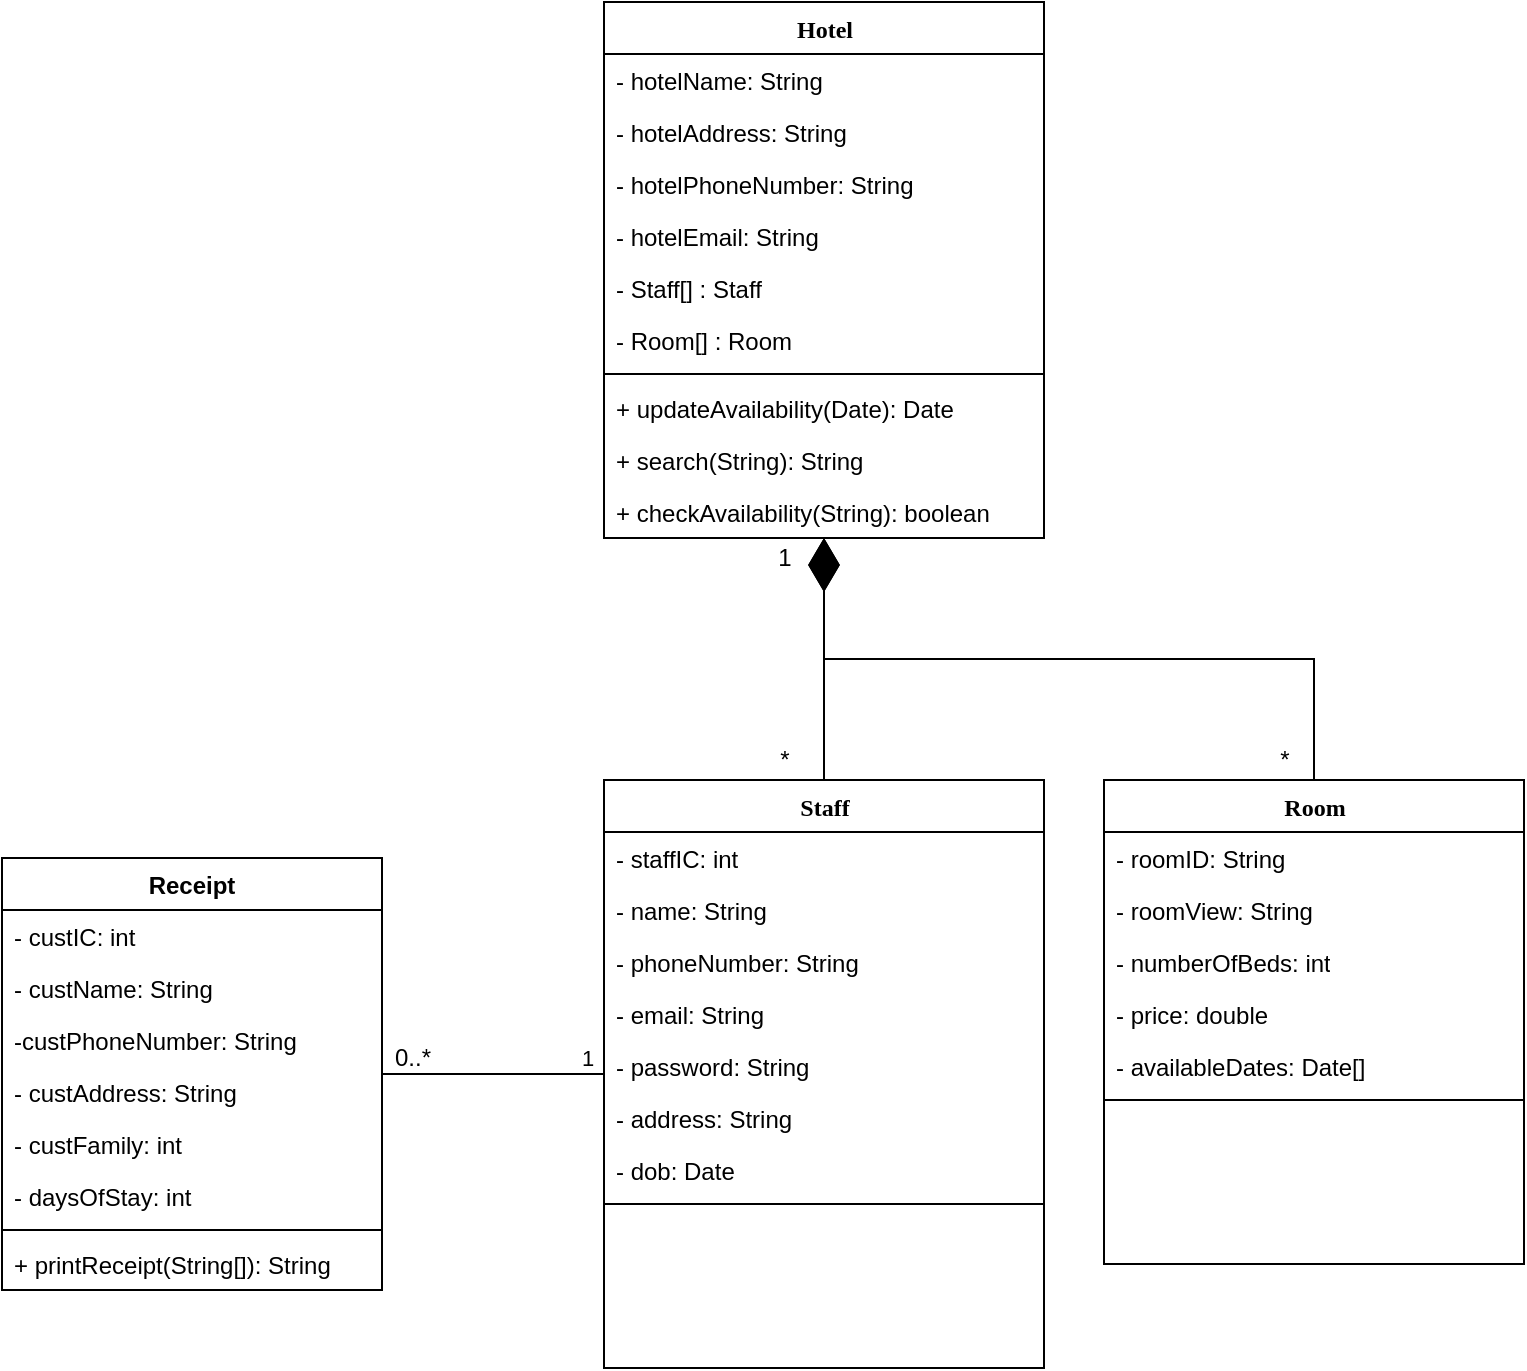 <mxfile version="16.5.1" type="device"><diagram name="Class Diagram" id="9f46799a-70d6-7492-0946-bef42562c5a5"><mxGraphModel dx="1280" dy="786" grid="1" gridSize="10" guides="1" tooltips="1" connect="1" arrows="1" fold="1" page="1" pageScale="1" pageWidth="1100" pageHeight="850" background="none" math="0" shadow="0"><root><mxCell id="0"/><mxCell id="1" parent="0"/><mxCell id="78961159f06e98e8-43" value="Hotel" style="swimlane;html=1;fontStyle=1;align=center;verticalAlign=top;childLayout=stackLayout;horizontal=1;startSize=26;horizontalStack=0;resizeParent=1;resizeLast=0;collapsible=1;marginBottom=0;swimlaneFillColor=#ffffff;rounded=0;shadow=0;comic=0;labelBackgroundColor=none;strokeWidth=1;fillColor=none;fontFamily=Verdana;fontSize=12" parent="1" vertex="1"><mxGeometry x="440" y="19" width="220" height="268" as="geometry"><mxRectangle x="740" y="83" width="70" height="26" as="alternateBounds"/></mxGeometry></mxCell><mxCell id="78961159f06e98e8-44" value="- hotelName: String" style="text;html=1;strokeColor=none;fillColor=none;align=left;verticalAlign=top;spacingLeft=4;spacingRight=4;whiteSpace=wrap;overflow=hidden;rotatable=0;points=[[0,0.5],[1,0.5]];portConstraint=eastwest;" parent="78961159f06e98e8-43" vertex="1"><mxGeometry y="26" width="220" height="26" as="geometry"/></mxCell><mxCell id="GOv9Xj1PRb8WD0WbrWOD-24" value="- hotelAddress: String" style="text;html=1;strokeColor=none;fillColor=none;align=left;verticalAlign=top;spacingLeft=4;spacingRight=4;whiteSpace=wrap;overflow=hidden;rotatable=0;points=[[0,0.5],[1,0.5]];portConstraint=eastwest;" parent="78961159f06e98e8-43" vertex="1"><mxGeometry y="52" width="220" height="26" as="geometry"/></mxCell><mxCell id="GOv9Xj1PRb8WD0WbrWOD-25" value="- hotelPhoneNumber: String" style="text;html=1;strokeColor=none;fillColor=none;align=left;verticalAlign=top;spacingLeft=4;spacingRight=4;whiteSpace=wrap;overflow=hidden;rotatable=0;points=[[0,0.5],[1,0.5]];portConstraint=eastwest;" parent="78961159f06e98e8-43" vertex="1"><mxGeometry y="78" width="220" height="26" as="geometry"/></mxCell><mxCell id="GOv9Xj1PRb8WD0WbrWOD-26" value="- hotelEmail: String" style="text;html=1;strokeColor=none;fillColor=none;align=left;verticalAlign=top;spacingLeft=4;spacingRight=4;whiteSpace=wrap;overflow=hidden;rotatable=0;points=[[0,0.5],[1,0.5]];portConstraint=eastwest;" parent="78961159f06e98e8-43" vertex="1"><mxGeometry y="104" width="220" height="26" as="geometry"/></mxCell><mxCell id="GOv9Xj1PRb8WD0WbrWOD-18" value="- Staff[] : Staff" style="text;html=1;strokeColor=none;fillColor=none;align=left;verticalAlign=top;spacingLeft=4;spacingRight=4;whiteSpace=wrap;overflow=hidden;rotatable=0;points=[[0,0.5],[1,0.5]];portConstraint=eastwest;" parent="78961159f06e98e8-43" vertex="1"><mxGeometry y="130" width="220" height="26" as="geometry"/></mxCell><mxCell id="78961159f06e98e8-45" value="- Room[] : Room" style="text;html=1;strokeColor=none;fillColor=none;align=left;verticalAlign=top;spacingLeft=4;spacingRight=4;whiteSpace=wrap;overflow=hidden;rotatable=0;points=[[0,0.5],[1,0.5]];portConstraint=eastwest;" parent="78961159f06e98e8-43" vertex="1"><mxGeometry y="156" width="220" height="26" as="geometry"/></mxCell><mxCell id="78961159f06e98e8-51" value="" style="line;html=1;strokeWidth=1;fillColor=none;align=left;verticalAlign=middle;spacingTop=-1;spacingLeft=3;spacingRight=3;rotatable=0;labelPosition=right;points=[];portConstraint=eastwest;" parent="78961159f06e98e8-43" vertex="1"><mxGeometry y="182" width="220" height="8" as="geometry"/></mxCell><mxCell id="GOv9Xj1PRb8WD0WbrWOD-27" value="+ updateAvailability(Date): Date" style="text;html=1;strokeColor=none;fillColor=none;align=left;verticalAlign=top;spacingLeft=4;spacingRight=4;whiteSpace=wrap;overflow=hidden;rotatable=0;points=[[0,0.5],[1,0.5]];portConstraint=eastwest;" parent="78961159f06e98e8-43" vertex="1"><mxGeometry y="190" width="220" height="26" as="geometry"/></mxCell><mxCell id="GOv9Xj1PRb8WD0WbrWOD-2" value="+ search(String): String" style="text;html=1;strokeColor=none;fillColor=none;align=left;verticalAlign=top;spacingLeft=4;spacingRight=4;whiteSpace=wrap;overflow=hidden;rotatable=0;points=[[0,0.5],[1,0.5]];portConstraint=eastwest;" parent="78961159f06e98e8-43" vertex="1"><mxGeometry y="216" width="220" height="26" as="geometry"/></mxCell><mxCell id="78961159f06e98e8-104" value="+ checkAvailability(String): boolean" style="text;html=1;strokeColor=none;fillColor=none;align=left;verticalAlign=top;spacingLeft=4;spacingRight=4;whiteSpace=wrap;overflow=hidden;rotatable=0;points=[[0,0.5],[1,0.5]];portConstraint=eastwest;" parent="78961159f06e98e8-43" vertex="1"><mxGeometry y="242" width="220" height="26" as="geometry"/></mxCell><mxCell id="78961159f06e98e8-82" value="Staff" style="swimlane;html=1;fontStyle=1;align=center;verticalAlign=top;childLayout=stackLayout;horizontal=1;startSize=26;horizontalStack=0;resizeParent=1;resizeLast=0;collapsible=1;marginBottom=0;swimlaneFillColor=#ffffff;rounded=0;shadow=0;comic=0;labelBackgroundColor=none;strokeWidth=1;fillColor=none;fontFamily=Verdana;fontSize=12" parent="1" vertex="1"><mxGeometry x="440" y="408" width="220" height="294" as="geometry"/></mxCell><mxCell id="78961159f06e98e8-83" value="- staffIC: int" style="text;html=1;strokeColor=none;fillColor=none;align=left;verticalAlign=top;spacingLeft=4;spacingRight=4;whiteSpace=wrap;overflow=hidden;rotatable=0;points=[[0,0.5],[1,0.5]];portConstraint=eastwest;" parent="78961159f06e98e8-82" vertex="1"><mxGeometry y="26" width="220" height="26" as="geometry"/></mxCell><mxCell id="78961159f06e98e8-84" value="- name: String" style="text;html=1;strokeColor=none;fillColor=none;align=left;verticalAlign=top;spacingLeft=4;spacingRight=4;whiteSpace=wrap;overflow=hidden;rotatable=0;points=[[0,0.5],[1,0.5]];portConstraint=eastwest;" parent="78961159f06e98e8-82" vertex="1"><mxGeometry y="52" width="220" height="26" as="geometry"/></mxCell><mxCell id="78961159f06e98e8-85" value="- phoneNumber: String" style="text;html=1;strokeColor=none;fillColor=none;align=left;verticalAlign=top;spacingLeft=4;spacingRight=4;whiteSpace=wrap;overflow=hidden;rotatable=0;points=[[0,0.5],[1,0.5]];portConstraint=eastwest;" parent="78961159f06e98e8-82" vertex="1"><mxGeometry y="78" width="220" height="26" as="geometry"/></mxCell><mxCell id="78961159f06e98e8-86" value="- email: String" style="text;html=1;strokeColor=none;fillColor=none;align=left;verticalAlign=top;spacingLeft=4;spacingRight=4;whiteSpace=wrap;overflow=hidden;rotatable=0;points=[[0,0.5],[1,0.5]];portConstraint=eastwest;" parent="78961159f06e98e8-82" vertex="1"><mxGeometry y="104" width="220" height="26" as="geometry"/></mxCell><mxCell id="wZ1U-5mlwtzPv1vGHSpT-1" value="- password: String" style="text;html=1;strokeColor=none;fillColor=none;align=left;verticalAlign=top;spacingLeft=4;spacingRight=4;whiteSpace=wrap;overflow=hidden;rotatable=0;points=[[0,0.5],[1,0.5]];portConstraint=eastwest;" parent="78961159f06e98e8-82" vertex="1"><mxGeometry y="130" width="220" height="26" as="geometry"/></mxCell><mxCell id="78961159f06e98e8-87" value="- address: String" style="text;html=1;strokeColor=none;fillColor=none;align=left;verticalAlign=top;spacingLeft=4;spacingRight=4;whiteSpace=wrap;overflow=hidden;rotatable=0;points=[[0,0.5],[1,0.5]];portConstraint=eastwest;" parent="78961159f06e98e8-82" vertex="1"><mxGeometry y="156" width="220" height="26" as="geometry"/></mxCell><mxCell id="78961159f06e98e8-88" value="- dob: Date" style="text;html=1;strokeColor=none;fillColor=none;align=left;verticalAlign=top;spacingLeft=4;spacingRight=4;whiteSpace=wrap;overflow=hidden;rotatable=0;points=[[0,0.5],[1,0.5]];portConstraint=eastwest;" parent="78961159f06e98e8-82" vertex="1"><mxGeometry y="182" width="220" height="26" as="geometry"/></mxCell><mxCell id="78961159f06e98e8-90" value="" style="line;html=1;strokeWidth=1;fillColor=none;align=left;verticalAlign=middle;spacingTop=-1;spacingLeft=3;spacingRight=3;rotatable=0;labelPosition=right;points=[];portConstraint=eastwest;" parent="78961159f06e98e8-82" vertex="1"><mxGeometry y="208" width="220" height="8" as="geometry"/></mxCell><mxCell id="78961159f06e98e8-95" value="Room" style="swimlane;html=1;fontStyle=1;align=center;verticalAlign=top;childLayout=stackLayout;horizontal=1;startSize=26;horizontalStack=0;resizeParent=1;resizeLast=0;collapsible=1;marginBottom=0;swimlaneFillColor=#ffffff;rounded=0;shadow=0;comic=0;labelBackgroundColor=none;strokeWidth=1;fillColor=none;fontFamily=Verdana;fontSize=12" parent="1" vertex="1"><mxGeometry x="690" y="408" width="210" height="242" as="geometry"/></mxCell><mxCell id="78961159f06e98e8-96" value="- roomID: String" style="text;html=1;strokeColor=none;fillColor=none;align=left;verticalAlign=top;spacingLeft=4;spacingRight=4;whiteSpace=wrap;overflow=hidden;rotatable=0;points=[[0,0.5],[1,0.5]];portConstraint=eastwest;" parent="78961159f06e98e8-95" vertex="1"><mxGeometry y="26" width="210" height="26" as="geometry"/></mxCell><mxCell id="78961159f06e98e8-97" value="- roomView: String" style="text;html=1;strokeColor=none;fillColor=none;align=left;verticalAlign=top;spacingLeft=4;spacingRight=4;whiteSpace=wrap;overflow=hidden;rotatable=0;points=[[0,0.5],[1,0.5]];portConstraint=eastwest;" parent="78961159f06e98e8-95" vertex="1"><mxGeometry y="52" width="210" height="26" as="geometry"/></mxCell><mxCell id="78961159f06e98e8-98" value="- numberOfBeds: int" style="text;html=1;strokeColor=none;fillColor=none;align=left;verticalAlign=top;spacingLeft=4;spacingRight=4;whiteSpace=wrap;overflow=hidden;rotatable=0;points=[[0,0.5],[1,0.5]];portConstraint=eastwest;" parent="78961159f06e98e8-95" vertex="1"><mxGeometry y="78" width="210" height="26" as="geometry"/></mxCell><mxCell id="keqfOR-UxVUYmUB4VBfo-1" value="- price: double" style="text;html=1;strokeColor=none;fillColor=none;align=left;verticalAlign=top;spacingLeft=4;spacingRight=4;whiteSpace=wrap;overflow=hidden;rotatable=0;points=[[0,0.5],[1,0.5]];portConstraint=eastwest;" parent="78961159f06e98e8-95" vertex="1"><mxGeometry y="104" width="210" height="26" as="geometry"/></mxCell><mxCell id="keqfOR-UxVUYmUB4VBfo-5" value="- availableDates: Date[]" style="text;html=1;strokeColor=none;fillColor=none;align=left;verticalAlign=top;spacingLeft=4;spacingRight=4;whiteSpace=wrap;overflow=hidden;rotatable=0;points=[[0,0.5],[1,0.5]];portConstraint=eastwest;" parent="78961159f06e98e8-95" vertex="1"><mxGeometry y="130" width="210" height="26" as="geometry"/></mxCell><mxCell id="78961159f06e98e8-103" value="" style="line;html=1;strokeWidth=1;fillColor=none;align=left;verticalAlign=middle;spacingTop=-1;spacingLeft=3;spacingRight=3;rotatable=0;labelPosition=right;points=[];portConstraint=eastwest;" parent="78961159f06e98e8-95" vertex="1"><mxGeometry y="156" width="210" height="8" as="geometry"/></mxCell><mxCell id="GOv9Xj1PRb8WD0WbrWOD-5" value="Receipt" style="swimlane;fontStyle=1;align=center;verticalAlign=top;childLayout=stackLayout;horizontal=1;startSize=26;horizontalStack=0;resizeParent=1;resizeParentMax=0;resizeLast=0;collapsible=1;marginBottom=0;" parent="1" vertex="1"><mxGeometry x="139" y="447" width="190" height="216" as="geometry"/></mxCell><mxCell id="GOv9Xj1PRb8WD0WbrWOD-6" value="- custIC: int" style="text;strokeColor=none;fillColor=none;align=left;verticalAlign=top;spacingLeft=4;spacingRight=4;overflow=hidden;rotatable=0;points=[[0,0.5],[1,0.5]];portConstraint=eastwest;" parent="GOv9Xj1PRb8WD0WbrWOD-5" vertex="1"><mxGeometry y="26" width="190" height="26" as="geometry"/></mxCell><mxCell id="GOv9Xj1PRb8WD0WbrWOD-15" value="- custName: String" style="text;strokeColor=none;fillColor=none;align=left;verticalAlign=top;spacingLeft=4;spacingRight=4;overflow=hidden;rotatable=0;points=[[0,0.5],[1,0.5]];portConstraint=eastwest;" parent="GOv9Xj1PRb8WD0WbrWOD-5" vertex="1"><mxGeometry y="52" width="190" height="26" as="geometry"/></mxCell><mxCell id="GOv9Xj1PRb8WD0WbrWOD-16" value="-custPhoneNumber: String" style="text;strokeColor=none;fillColor=none;align=left;verticalAlign=top;spacingLeft=4;spacingRight=4;overflow=hidden;rotatable=0;points=[[0,0.5],[1,0.5]];portConstraint=eastwest;" parent="GOv9Xj1PRb8WD0WbrWOD-5" vertex="1"><mxGeometry y="78" width="190" height="26" as="geometry"/></mxCell><mxCell id="GOv9Xj1PRb8WD0WbrWOD-17" value="- custAddress: String" style="text;strokeColor=none;fillColor=none;align=left;verticalAlign=top;spacingLeft=4;spacingRight=4;overflow=hidden;rotatable=0;points=[[0,0.5],[1,0.5]];portConstraint=eastwest;" parent="GOv9Xj1PRb8WD0WbrWOD-5" vertex="1"><mxGeometry y="104" width="190" height="26" as="geometry"/></mxCell><mxCell id="GOv9Xj1PRb8WD0WbrWOD-28" value="- custFamily: int" style="text;strokeColor=none;fillColor=none;align=left;verticalAlign=top;spacingLeft=4;spacingRight=4;overflow=hidden;rotatable=0;points=[[0,0.5],[1,0.5]];portConstraint=eastwest;" parent="GOv9Xj1PRb8WD0WbrWOD-5" vertex="1"><mxGeometry y="130" width="190" height="26" as="geometry"/></mxCell><mxCell id="GOv9Xj1PRb8WD0WbrWOD-9" value="- daysOfStay: int" style="text;strokeColor=none;fillColor=none;align=left;verticalAlign=top;spacingLeft=4;spacingRight=4;overflow=hidden;rotatable=0;points=[[0,0.5],[1,0.5]];portConstraint=eastwest;" parent="GOv9Xj1PRb8WD0WbrWOD-5" vertex="1"><mxGeometry y="156" width="190" height="26" as="geometry"/></mxCell><mxCell id="GOv9Xj1PRb8WD0WbrWOD-7" value="" style="line;strokeWidth=1;fillColor=none;align=left;verticalAlign=middle;spacingTop=-1;spacingLeft=3;spacingRight=3;rotatable=0;labelPosition=right;points=[];portConstraint=eastwest;" parent="GOv9Xj1PRb8WD0WbrWOD-5" vertex="1"><mxGeometry y="182" width="190" height="8" as="geometry"/></mxCell><mxCell id="3BPrAQiZlZsCQ8aH64P2-1" value="+ printReceipt(String[]): String" style="text;html=1;strokeColor=none;fillColor=none;align=left;verticalAlign=top;spacingLeft=4;spacingRight=4;whiteSpace=wrap;overflow=hidden;rotatable=0;points=[[0,0.5],[1,0.5]];portConstraint=eastwest;" parent="GOv9Xj1PRb8WD0WbrWOD-5" vertex="1"><mxGeometry y="190" width="190" height="26" as="geometry"/></mxCell><mxCell id="GOv9Xj1PRb8WD0WbrWOD-29" value="" style="endArrow=diamondThin;endFill=1;endSize=24;html=1;rounded=0;" parent="1" source="78961159f06e98e8-82" target="78961159f06e98e8-43" edge="1"><mxGeometry width="160" relative="1" as="geometry"><mxPoint x="540" y="327" as="sourcePoint"/><mxPoint x="700" y="327" as="targetPoint"/></mxGeometry></mxCell><mxCell id="GOv9Xj1PRb8WD0WbrWOD-30" value="" style="endArrow=diamondThin;endFill=1;endSize=24;html=1;rounded=0;entryX=0.5;entryY=1;entryDx=0;entryDy=0;exitX=0.5;exitY=0;exitDx=0;exitDy=0;edgeStyle=orthogonalEdgeStyle;" parent="1" source="78961159f06e98e8-95" target="78961159f06e98e8-43" edge="1"><mxGeometry width="160" relative="1" as="geometry"><mxPoint x="650" y="422" as="sourcePoint"/><mxPoint x="650" y="291" as="targetPoint"/></mxGeometry></mxCell><mxCell id="GOv9Xj1PRb8WD0WbrWOD-31" value="1" style="text;html=1;align=center;verticalAlign=middle;resizable=0;points=[];autosize=1;strokeColor=none;fillColor=none;" parent="1" vertex="1"><mxGeometry x="520" y="287" width="20" height="20" as="geometry"/></mxCell><mxCell id="GOv9Xj1PRb8WD0WbrWOD-33" value="*" style="text;html=1;align=center;verticalAlign=middle;resizable=0;points=[];autosize=1;strokeColor=none;fillColor=none;" parent="1" vertex="1"><mxGeometry x="520" y="388" width="20" height="20" as="geometry"/></mxCell><mxCell id="GOv9Xj1PRb8WD0WbrWOD-34" value="*" style="text;html=1;align=center;verticalAlign=middle;resizable=0;points=[];autosize=1;strokeColor=none;fillColor=none;" parent="1" vertex="1"><mxGeometry x="770" y="388" width="20" height="20" as="geometry"/></mxCell><mxCell id="keqfOR-UxVUYmUB4VBfo-2" value="" style="endArrow=none;endFill=0;html=1;edgeStyle=orthogonalEdgeStyle;align=left;verticalAlign=top;rounded=0;" parent="1" source="GOv9Xj1PRb8WD0WbrWOD-5" target="78961159f06e98e8-82" edge="1"><mxGeometry x="-1" relative="1" as="geometry"><mxPoint x="310" y="537" as="sourcePoint"/><mxPoint x="470" y="537" as="targetPoint"/></mxGeometry></mxCell><mxCell id="keqfOR-UxVUYmUB4VBfo-3" value="1" style="edgeLabel;resizable=0;html=1;align=left;verticalAlign=bottom;" parent="keqfOR-UxVUYmUB4VBfo-2" connectable="0" vertex="1"><mxGeometry x="-1" relative="1" as="geometry"><mxPoint x="98" as="offset"/></mxGeometry></mxCell><mxCell id="keqfOR-UxVUYmUB4VBfo-4" value="0..*" style="text;html=1;align=center;verticalAlign=middle;resizable=0;points=[];autosize=1;strokeColor=none;fillColor=none;" parent="1" vertex="1"><mxGeometry x="329" y="537" width="30" height="20" as="geometry"/></mxCell></root></mxGraphModel></diagram></mxfile>